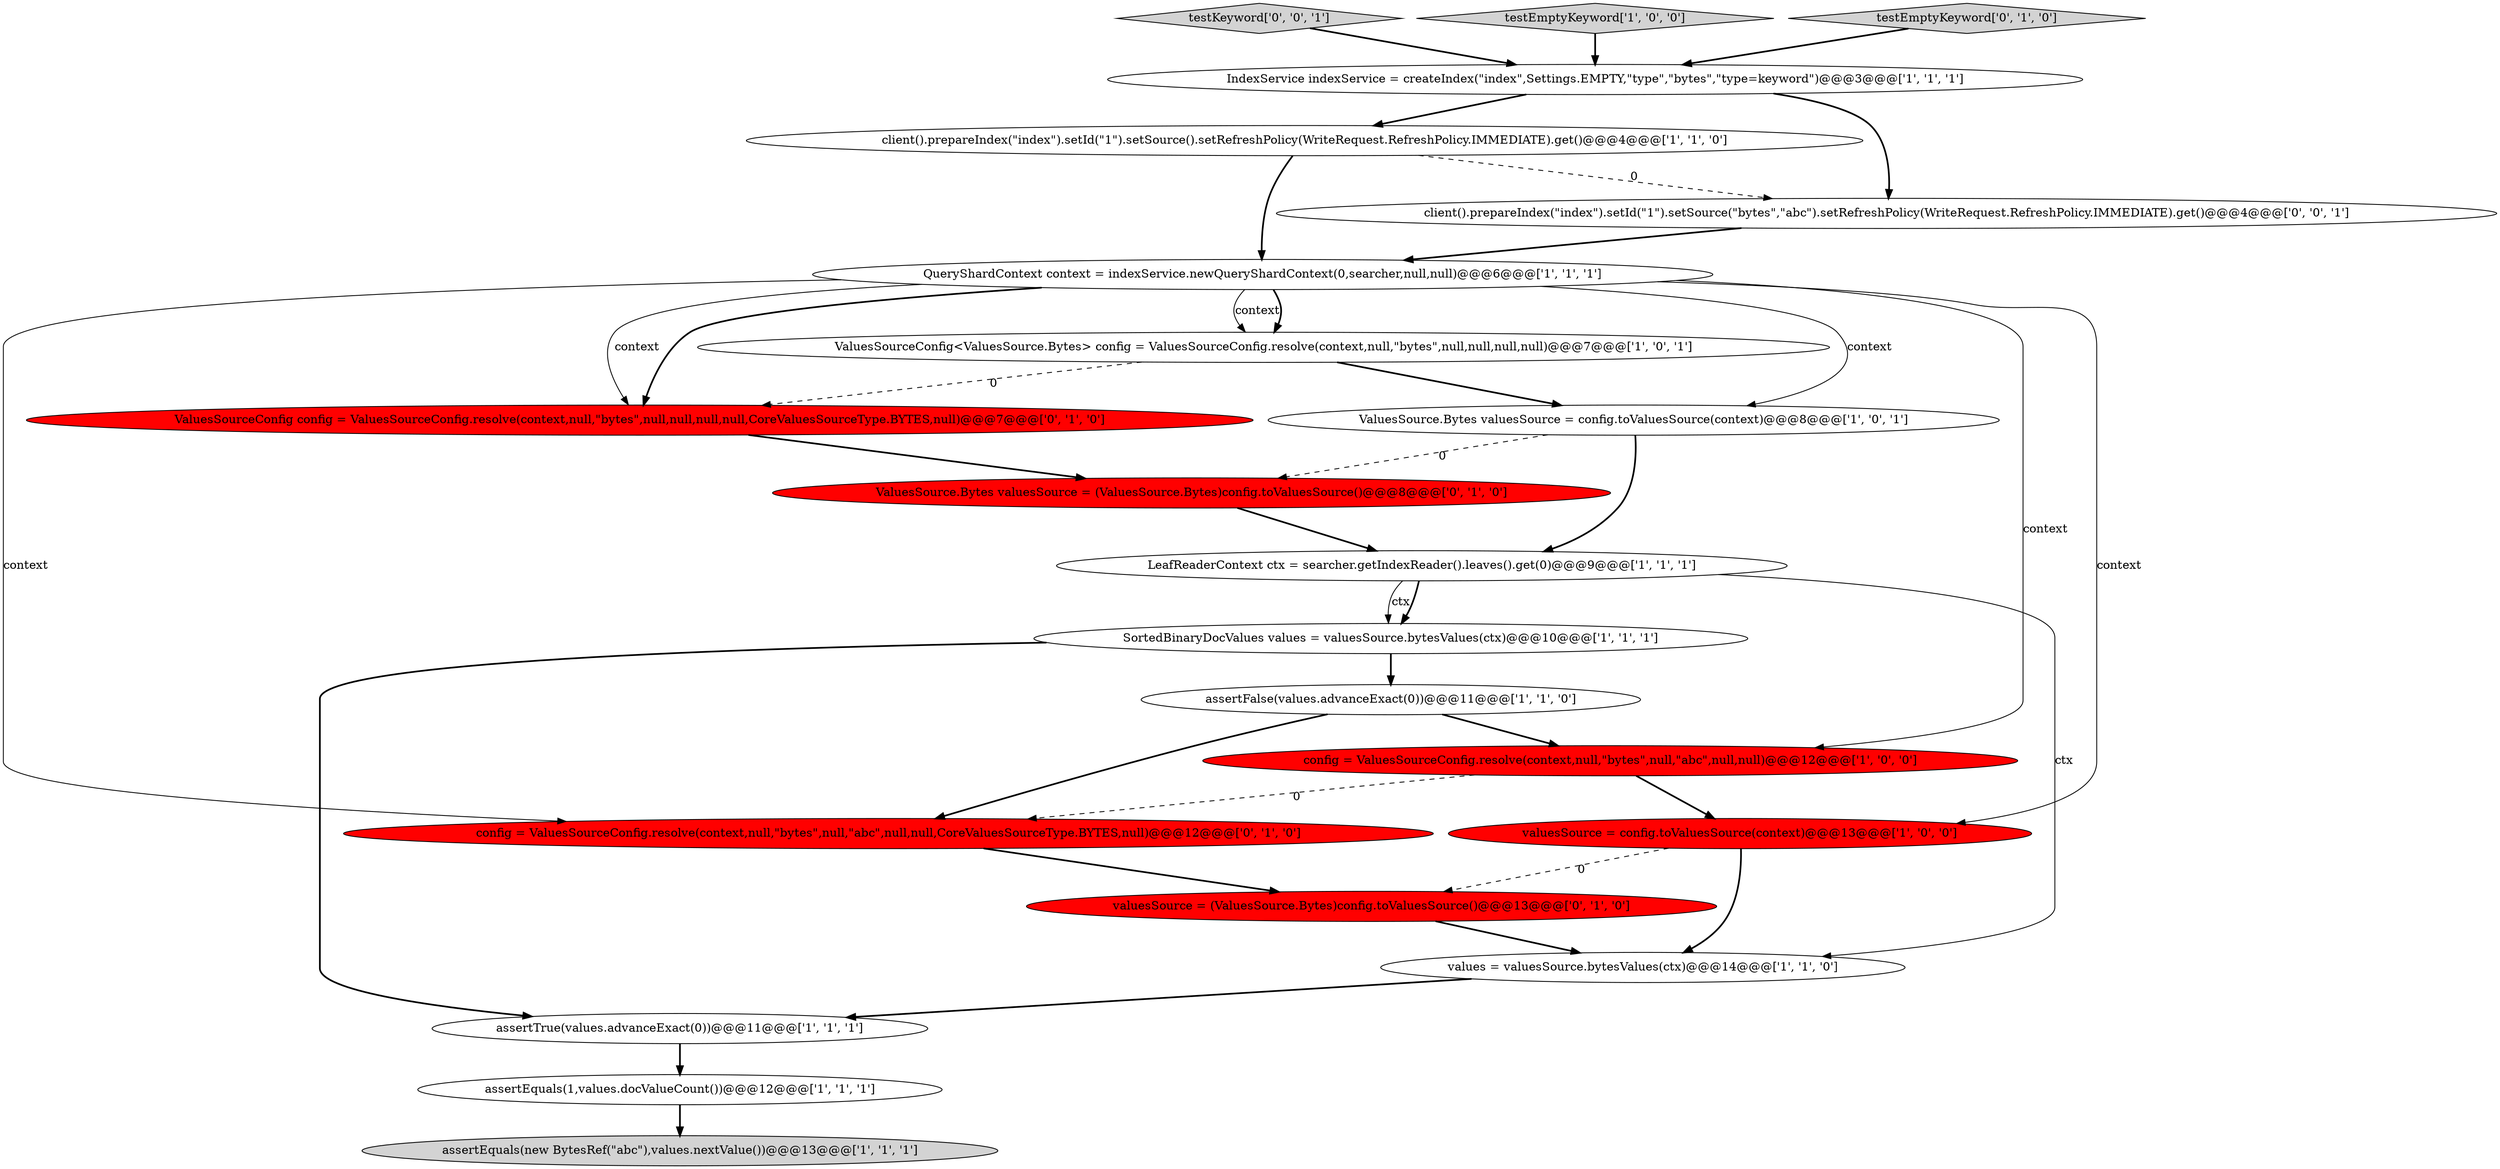 digraph {
0 [style = filled, label = "assertEquals(1,values.docValueCount())@@@12@@@['1', '1', '1']", fillcolor = white, shape = ellipse image = "AAA0AAABBB1BBB"];
3 [style = filled, label = "LeafReaderContext ctx = searcher.getIndexReader().leaves().get(0)@@@9@@@['1', '1', '1']", fillcolor = white, shape = ellipse image = "AAA0AAABBB1BBB"];
6 [style = filled, label = "ValuesSourceConfig<ValuesSource.Bytes> config = ValuesSourceConfig.resolve(context,null,\"bytes\",null,null,null,null)@@@7@@@['1', '0', '1']", fillcolor = white, shape = ellipse image = "AAA0AAABBB1BBB"];
13 [style = filled, label = "ValuesSource.Bytes valuesSource = config.toValuesSource(context)@@@8@@@['1', '0', '1']", fillcolor = white, shape = ellipse image = "AAA0AAABBB1BBB"];
10 [style = filled, label = "QueryShardContext context = indexService.newQueryShardContext(0,searcher,null,null)@@@6@@@['1', '1', '1']", fillcolor = white, shape = ellipse image = "AAA0AAABBB1BBB"];
14 [style = filled, label = "values = valuesSource.bytesValues(ctx)@@@14@@@['1', '1', '0']", fillcolor = white, shape = ellipse image = "AAA0AAABBB1BBB"];
21 [style = filled, label = "testKeyword['0', '0', '1']", fillcolor = lightgray, shape = diamond image = "AAA0AAABBB3BBB"];
5 [style = filled, label = "testEmptyKeyword['1', '0', '0']", fillcolor = lightgray, shape = diamond image = "AAA0AAABBB1BBB"];
8 [style = filled, label = "assertTrue(values.advanceExact(0))@@@11@@@['1', '1', '1']", fillcolor = white, shape = ellipse image = "AAA0AAABBB1BBB"];
2 [style = filled, label = "config = ValuesSourceConfig.resolve(context,null,\"bytes\",null,\"abc\",null,null)@@@12@@@['1', '0', '0']", fillcolor = red, shape = ellipse image = "AAA1AAABBB1BBB"];
18 [style = filled, label = "ValuesSource.Bytes valuesSource = (ValuesSource.Bytes)config.toValuesSource()@@@8@@@['0', '1', '0']", fillcolor = red, shape = ellipse image = "AAA1AAABBB2BBB"];
9 [style = filled, label = "IndexService indexService = createIndex(\"index\",Settings.EMPTY,\"type\",\"bytes\",\"type=keyword\")@@@3@@@['1', '1', '1']", fillcolor = white, shape = ellipse image = "AAA0AAABBB1BBB"];
16 [style = filled, label = "config = ValuesSourceConfig.resolve(context,null,\"bytes\",null,\"abc\",null,null,CoreValuesSourceType.BYTES,null)@@@12@@@['0', '1', '0']", fillcolor = red, shape = ellipse image = "AAA1AAABBB2BBB"];
12 [style = filled, label = "client().prepareIndex(\"index\").setId(\"1\").setSource().setRefreshPolicy(WriteRequest.RefreshPolicy.IMMEDIATE).get()@@@4@@@['1', '1', '0']", fillcolor = white, shape = ellipse image = "AAA0AAABBB1BBB"];
15 [style = filled, label = "valuesSource = (ValuesSource.Bytes)config.toValuesSource()@@@13@@@['0', '1', '0']", fillcolor = red, shape = ellipse image = "AAA1AAABBB2BBB"];
20 [style = filled, label = "client().prepareIndex(\"index\").setId(\"1\").setSource(\"bytes\",\"abc\").setRefreshPolicy(WriteRequest.RefreshPolicy.IMMEDIATE).get()@@@4@@@['0', '0', '1']", fillcolor = white, shape = ellipse image = "AAA0AAABBB3BBB"];
7 [style = filled, label = "valuesSource = config.toValuesSource(context)@@@13@@@['1', '0', '0']", fillcolor = red, shape = ellipse image = "AAA1AAABBB1BBB"];
11 [style = filled, label = "SortedBinaryDocValues values = valuesSource.bytesValues(ctx)@@@10@@@['1', '1', '1']", fillcolor = white, shape = ellipse image = "AAA0AAABBB1BBB"];
19 [style = filled, label = "testEmptyKeyword['0', '1', '0']", fillcolor = lightgray, shape = diamond image = "AAA0AAABBB2BBB"];
17 [style = filled, label = "ValuesSourceConfig config = ValuesSourceConfig.resolve(context,null,\"bytes\",null,null,null,null,CoreValuesSourceType.BYTES,null)@@@7@@@['0', '1', '0']", fillcolor = red, shape = ellipse image = "AAA1AAABBB2BBB"];
1 [style = filled, label = "assertFalse(values.advanceExact(0))@@@11@@@['1', '1', '0']", fillcolor = white, shape = ellipse image = "AAA0AAABBB1BBB"];
4 [style = filled, label = "assertEquals(new BytesRef(\"abc\"),values.nextValue())@@@13@@@['1', '1', '1']", fillcolor = lightgray, shape = ellipse image = "AAA0AAABBB1BBB"];
16->15 [style = bold, label=""];
18->3 [style = bold, label=""];
12->20 [style = dashed, label="0"];
5->9 [style = bold, label=""];
15->14 [style = bold, label=""];
3->11 [style = solid, label="ctx"];
11->1 [style = bold, label=""];
3->11 [style = bold, label=""];
10->16 [style = solid, label="context"];
9->20 [style = bold, label=""];
10->17 [style = bold, label=""];
6->17 [style = dashed, label="0"];
10->6 [style = solid, label="context"];
10->6 [style = bold, label=""];
10->13 [style = solid, label="context"];
20->10 [style = bold, label=""];
7->14 [style = bold, label=""];
8->0 [style = bold, label=""];
10->7 [style = solid, label="context"];
3->14 [style = solid, label="ctx"];
12->10 [style = bold, label=""];
21->9 [style = bold, label=""];
10->17 [style = solid, label="context"];
13->3 [style = bold, label=""];
19->9 [style = bold, label=""];
0->4 [style = bold, label=""];
1->16 [style = bold, label=""];
2->16 [style = dashed, label="0"];
6->13 [style = bold, label=""];
10->2 [style = solid, label="context"];
7->15 [style = dashed, label="0"];
11->8 [style = bold, label=""];
1->2 [style = bold, label=""];
14->8 [style = bold, label=""];
9->12 [style = bold, label=""];
2->7 [style = bold, label=""];
13->18 [style = dashed, label="0"];
17->18 [style = bold, label=""];
}
